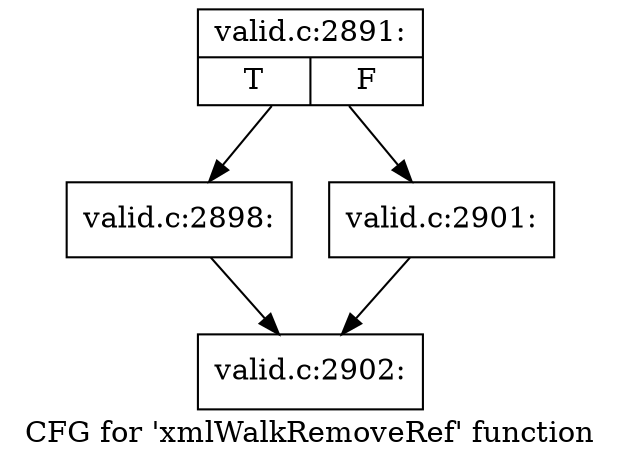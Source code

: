 digraph "CFG for 'xmlWalkRemoveRef' function" {
	label="CFG for 'xmlWalkRemoveRef' function";

	Node0x55fa50e27700 [shape=record,label="{valid.c:2891:|{<s0>T|<s1>F}}"];
	Node0x55fa50e27700 -> Node0x55fa50e2bed0;
	Node0x55fa50e27700 -> Node0x55fa50e2bf20;
	Node0x55fa50e2bed0 [shape=record,label="{valid.c:2898:}"];
	Node0x55fa50e2bed0 -> Node0x55fa50e27750;
	Node0x55fa50e2bf20 [shape=record,label="{valid.c:2901:}"];
	Node0x55fa50e2bf20 -> Node0x55fa50e27750;
	Node0x55fa50e27750 [shape=record,label="{valid.c:2902:}"];
}
